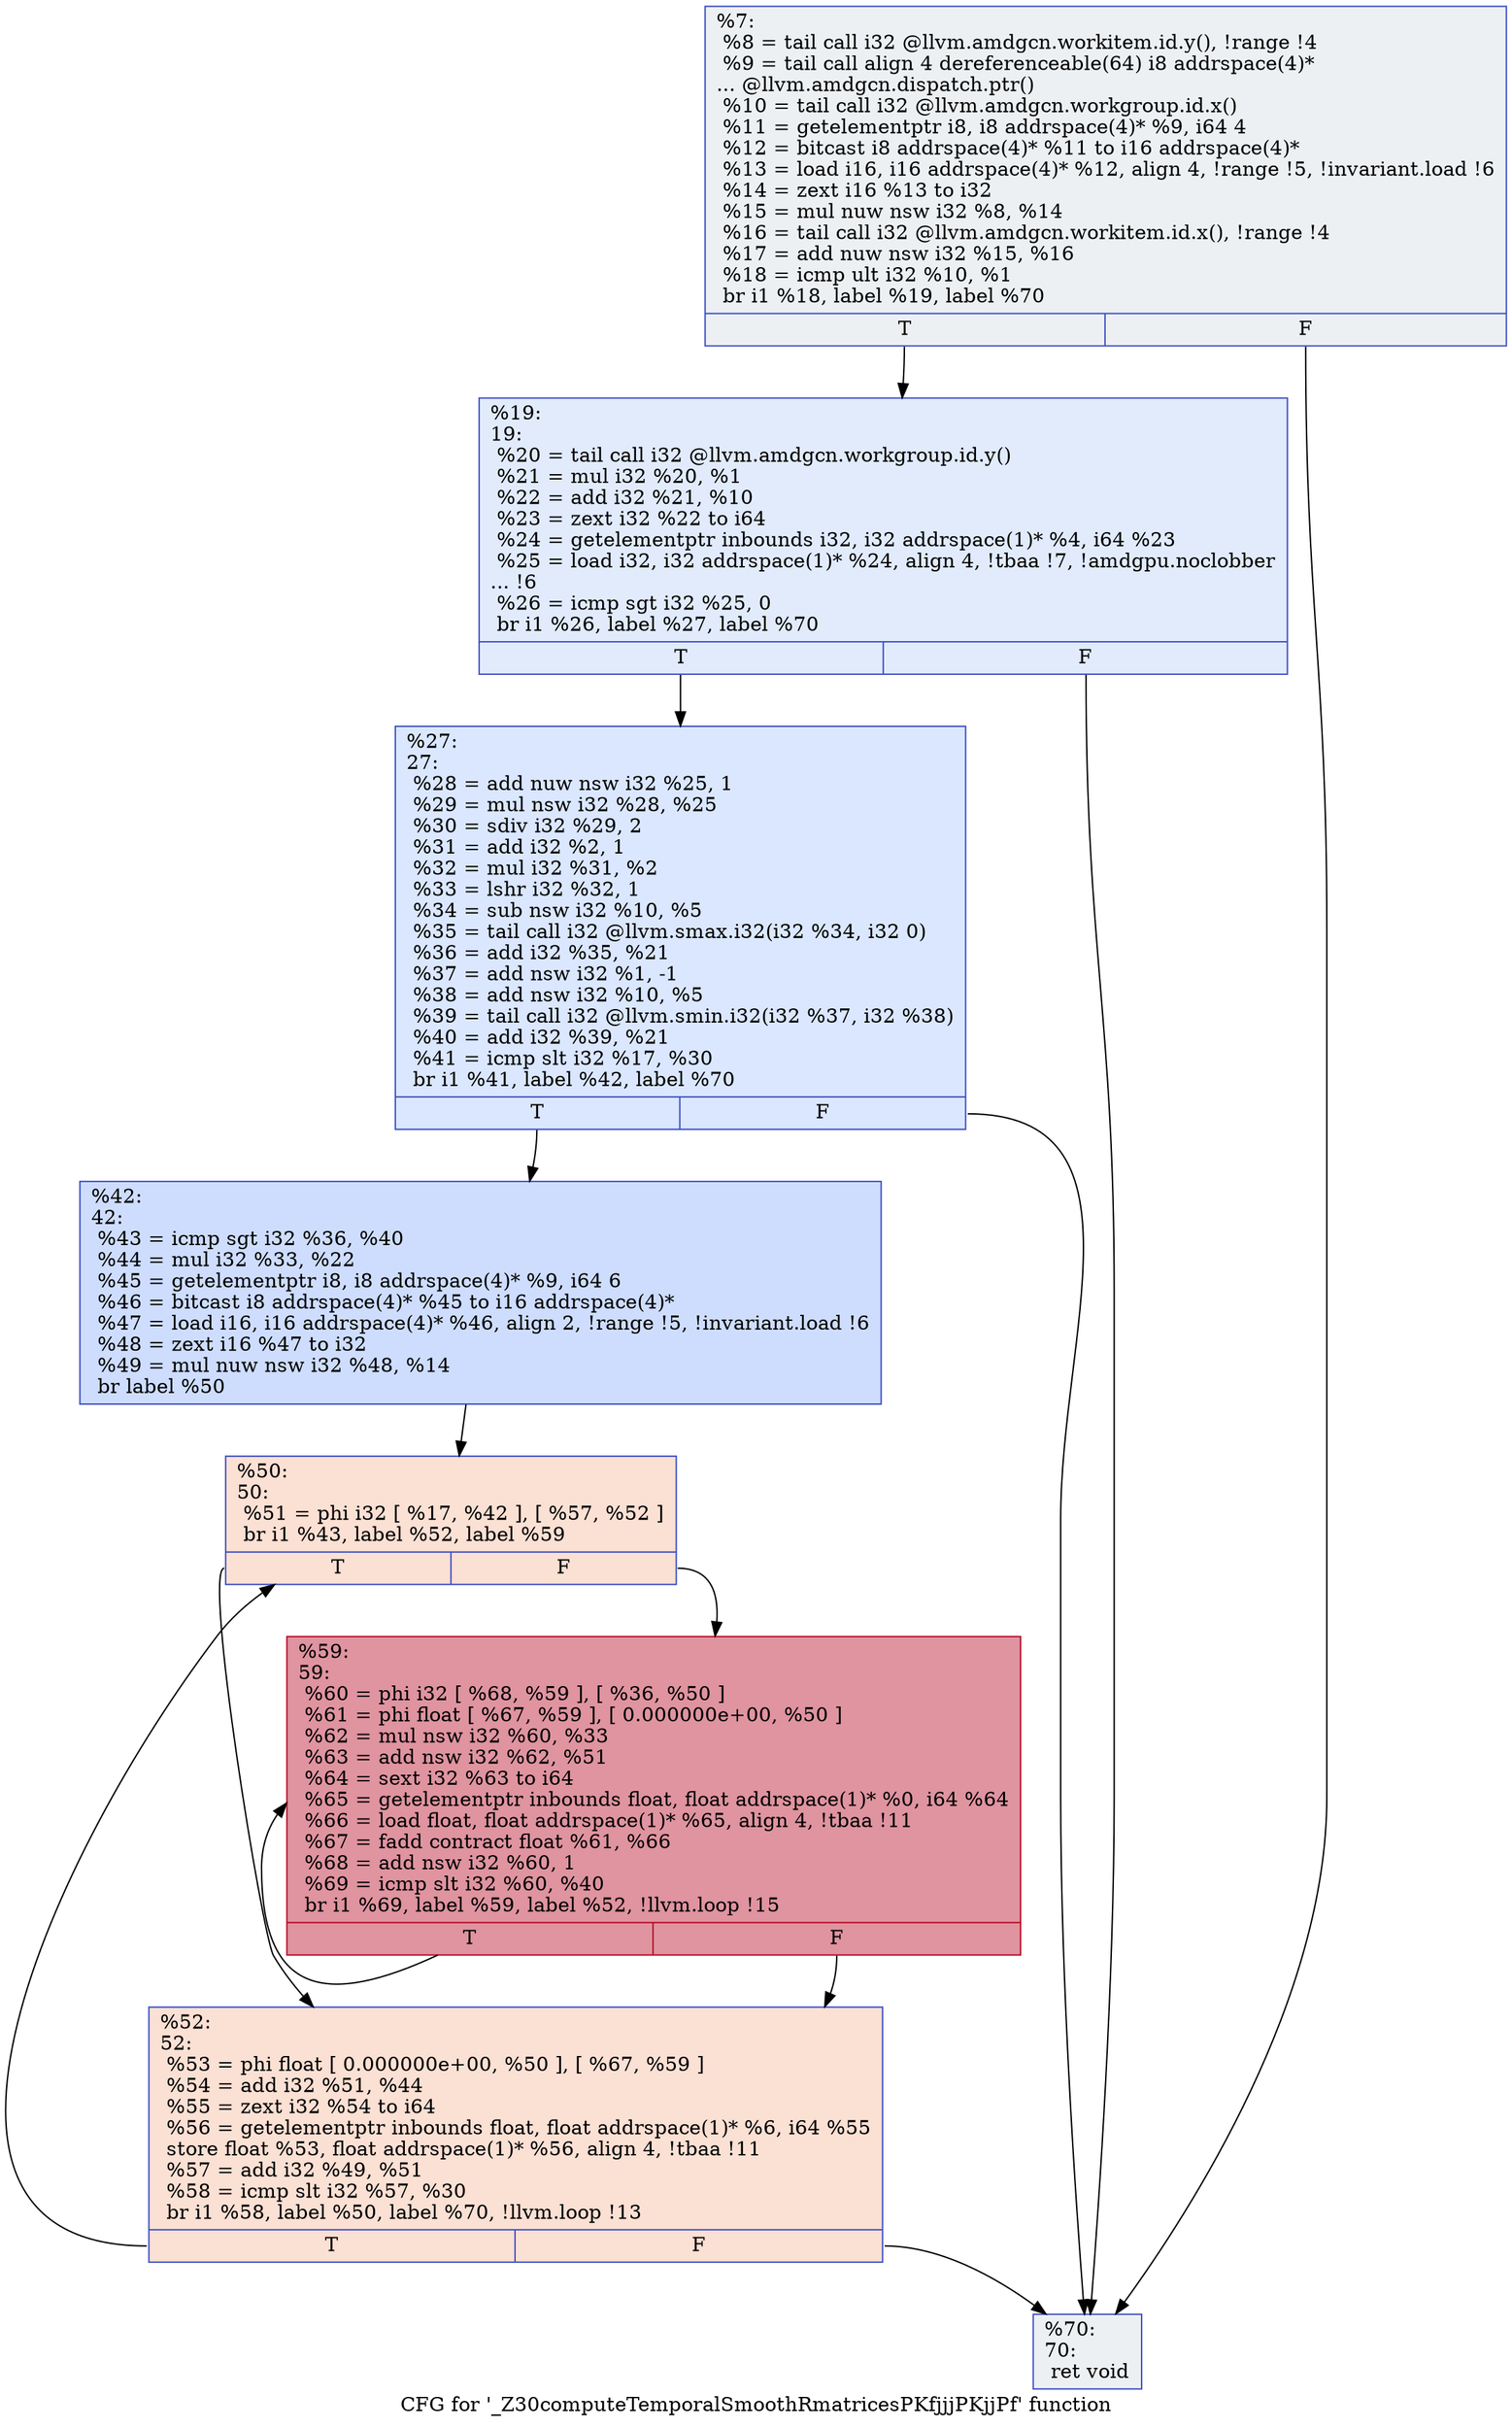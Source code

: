 digraph "CFG for '_Z30computeTemporalSmoothRmatricesPKfjjjPKjjPf' function" {
	label="CFG for '_Z30computeTemporalSmoothRmatricesPKfjjjPKjjPf' function";

	Node0x5524c50 [shape=record,color="#3d50c3ff", style=filled, fillcolor="#d6dce470",label="{%7:\l  %8 = tail call i32 @llvm.amdgcn.workitem.id.y(), !range !4\l  %9 = tail call align 4 dereferenceable(64) i8 addrspace(4)*\l... @llvm.amdgcn.dispatch.ptr()\l  %10 = tail call i32 @llvm.amdgcn.workgroup.id.x()\l  %11 = getelementptr i8, i8 addrspace(4)* %9, i64 4\l  %12 = bitcast i8 addrspace(4)* %11 to i16 addrspace(4)*\l  %13 = load i16, i16 addrspace(4)* %12, align 4, !range !5, !invariant.load !6\l  %14 = zext i16 %13 to i32\l  %15 = mul nuw nsw i32 %8, %14\l  %16 = tail call i32 @llvm.amdgcn.workitem.id.x(), !range !4\l  %17 = add nuw nsw i32 %15, %16\l  %18 = icmp ult i32 %10, %1\l  br i1 %18, label %19, label %70\l|{<s0>T|<s1>F}}"];
	Node0x5524c50:s0 -> Node0x55273d0;
	Node0x5524c50:s1 -> Node0x5527460;
	Node0x55273d0 [shape=record,color="#3d50c3ff", style=filled, fillcolor="#bbd1f870",label="{%19:\l19:                                               \l  %20 = tail call i32 @llvm.amdgcn.workgroup.id.y()\l  %21 = mul i32 %20, %1\l  %22 = add i32 %21, %10\l  %23 = zext i32 %22 to i64\l  %24 = getelementptr inbounds i32, i32 addrspace(1)* %4, i64 %23\l  %25 = load i32, i32 addrspace(1)* %24, align 4, !tbaa !7, !amdgpu.noclobber\l... !6\l  %26 = icmp sgt i32 %25, 0\l  br i1 %26, label %27, label %70\l|{<s0>T|<s1>F}}"];
	Node0x55273d0:s0 -> Node0x55282a0;
	Node0x55273d0:s1 -> Node0x5527460;
	Node0x55282a0 [shape=record,color="#3d50c3ff", style=filled, fillcolor="#abc8fd70",label="{%27:\l27:                                               \l  %28 = add nuw nsw i32 %25, 1\l  %29 = mul nsw i32 %28, %25\l  %30 = sdiv i32 %29, 2\l  %31 = add i32 %2, 1\l  %32 = mul i32 %31, %2\l  %33 = lshr i32 %32, 1\l  %34 = sub nsw i32 %10, %5\l  %35 = tail call i32 @llvm.smax.i32(i32 %34, i32 0)\l  %36 = add i32 %35, %21\l  %37 = add nsw i32 %1, -1\l  %38 = add nsw i32 %10, %5\l  %39 = tail call i32 @llvm.smin.i32(i32 %37, i32 %38)\l  %40 = add i32 %39, %21\l  %41 = icmp slt i32 %17, %30\l  br i1 %41, label %42, label %70\l|{<s0>T|<s1>F}}"];
	Node0x55282a0:s0 -> Node0x5529040;
	Node0x55282a0:s1 -> Node0x5527460;
	Node0x5529040 [shape=record,color="#3d50c3ff", style=filled, fillcolor="#8fb1fe70",label="{%42:\l42:                                               \l  %43 = icmp sgt i32 %36, %40\l  %44 = mul i32 %33, %22\l  %45 = getelementptr i8, i8 addrspace(4)* %9, i64 6\l  %46 = bitcast i8 addrspace(4)* %45 to i16 addrspace(4)*\l  %47 = load i16, i16 addrspace(4)* %46, align 2, !range !5, !invariant.load !6\l  %48 = zext i16 %47 to i32\l  %49 = mul nuw nsw i32 %48, %14\l  br label %50\l}"];
	Node0x5529040 -> Node0x5529bd0;
	Node0x5529bd0 [shape=record,color="#3d50c3ff", style=filled, fillcolor="#f7b99e70",label="{%50:\l50:                                               \l  %51 = phi i32 [ %17, %42 ], [ %57, %52 ]\l  br i1 %43, label %52, label %59\l|{<s0>T|<s1>F}}"];
	Node0x5529bd0:s0 -> Node0x5529cd0;
	Node0x5529bd0:s1 -> Node0x5529e10;
	Node0x5529cd0 [shape=record,color="#3d50c3ff", style=filled, fillcolor="#f7b99e70",label="{%52:\l52:                                               \l  %53 = phi float [ 0.000000e+00, %50 ], [ %67, %59 ]\l  %54 = add i32 %51, %44\l  %55 = zext i32 %54 to i64\l  %56 = getelementptr inbounds float, float addrspace(1)* %6, i64 %55\l  store float %53, float addrspace(1)* %56, align 4, !tbaa !11\l  %57 = add i32 %49, %51\l  %58 = icmp slt i32 %57, %30\l  br i1 %58, label %50, label %70, !llvm.loop !13\l|{<s0>T|<s1>F}}"];
	Node0x5529cd0:s0 -> Node0x5529bd0;
	Node0x5529cd0:s1 -> Node0x5527460;
	Node0x5529e10 [shape=record,color="#b70d28ff", style=filled, fillcolor="#b70d2870",label="{%59:\l59:                                               \l  %60 = phi i32 [ %68, %59 ], [ %36, %50 ]\l  %61 = phi float [ %67, %59 ], [ 0.000000e+00, %50 ]\l  %62 = mul nsw i32 %60, %33\l  %63 = add nsw i32 %62, %51\l  %64 = sext i32 %63 to i64\l  %65 = getelementptr inbounds float, float addrspace(1)* %0, i64 %64\l  %66 = load float, float addrspace(1)* %65, align 4, !tbaa !11\l  %67 = fadd contract float %61, %66\l  %68 = add nsw i32 %60, 1\l  %69 = icmp slt i32 %60, %40\l  br i1 %69, label %59, label %52, !llvm.loop !15\l|{<s0>T|<s1>F}}"];
	Node0x5529e10:s0 -> Node0x5529e10;
	Node0x5529e10:s1 -> Node0x5529cd0;
	Node0x5527460 [shape=record,color="#3d50c3ff", style=filled, fillcolor="#d6dce470",label="{%70:\l70:                                               \l  ret void\l}"];
}
